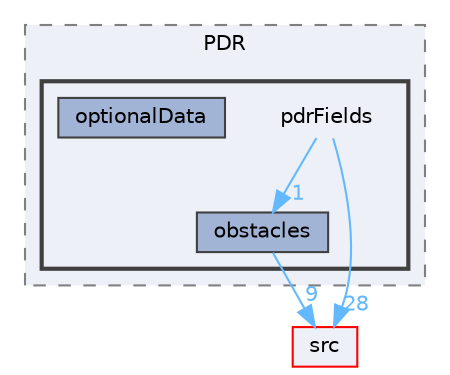 digraph "applications/utilities/preProcessing/PDR/pdrFields"
{
 // LATEX_PDF_SIZE
  bgcolor="transparent";
  edge [fontname=Helvetica,fontsize=10,labelfontname=Helvetica,labelfontsize=10];
  node [fontname=Helvetica,fontsize=10,shape=box,height=0.2,width=0.4];
  compound=true
  subgraph clusterdir_b59c9f2bddcf679752f3af424fd96b38 {
    graph [ bgcolor="#edf0f7", pencolor="grey50", label="PDR", fontname=Helvetica,fontsize=10 style="filled,dashed", URL="dir_b59c9f2bddcf679752f3af424fd96b38.html",tooltip=""]
  subgraph clusterdir_7e260c65fd0e43bc3877b8f21b8c73d9 {
    graph [ bgcolor="#edf0f7", pencolor="grey25", label="", fontname=Helvetica,fontsize=10 style="filled,bold", URL="dir_7e260c65fd0e43bc3877b8f21b8c73d9.html",tooltip=""]
    dir_7e260c65fd0e43bc3877b8f21b8c73d9 [shape=plaintext, label="pdrFields"];
  dir_159f94d0c169b6959e4c28215fd713f4 [label="obstacles", fillcolor="#a2b4d6", color="grey25", style="filled", URL="dir_159f94d0c169b6959e4c28215fd713f4.html",tooltip=""];
  dir_f010654b923c0f636d84c035b6939871 [label="optionalData", fillcolor="#a2b4d6", color="grey25", style="filled", URL="dir_f010654b923c0f636d84c035b6939871.html",tooltip=""];
  }
  }
  dir_68267d1309a1af8e8297ef4c3efbcdba [label="src", fillcolor="#edf0f7", color="red", style="filled", URL="dir_68267d1309a1af8e8297ef4c3efbcdba.html",tooltip=""];
  dir_7e260c65fd0e43bc3877b8f21b8c73d9->dir_159f94d0c169b6959e4c28215fd713f4 [headlabel="1", labeldistance=1.5 headhref="dir_002859_002676.html" href="dir_002859_002676.html" color="steelblue1" fontcolor="steelblue1"];
  dir_7e260c65fd0e43bc3877b8f21b8c73d9->dir_68267d1309a1af8e8297ef4c3efbcdba [headlabel="28", labeldistance=1.5 headhref="dir_002859_003729.html" href="dir_002859_003729.html" color="steelblue1" fontcolor="steelblue1"];
  dir_159f94d0c169b6959e4c28215fd713f4->dir_68267d1309a1af8e8297ef4c3efbcdba [headlabel="9", labeldistance=1.5 headhref="dir_002676_003729.html" href="dir_002676_003729.html" color="steelblue1" fontcolor="steelblue1"];
}
